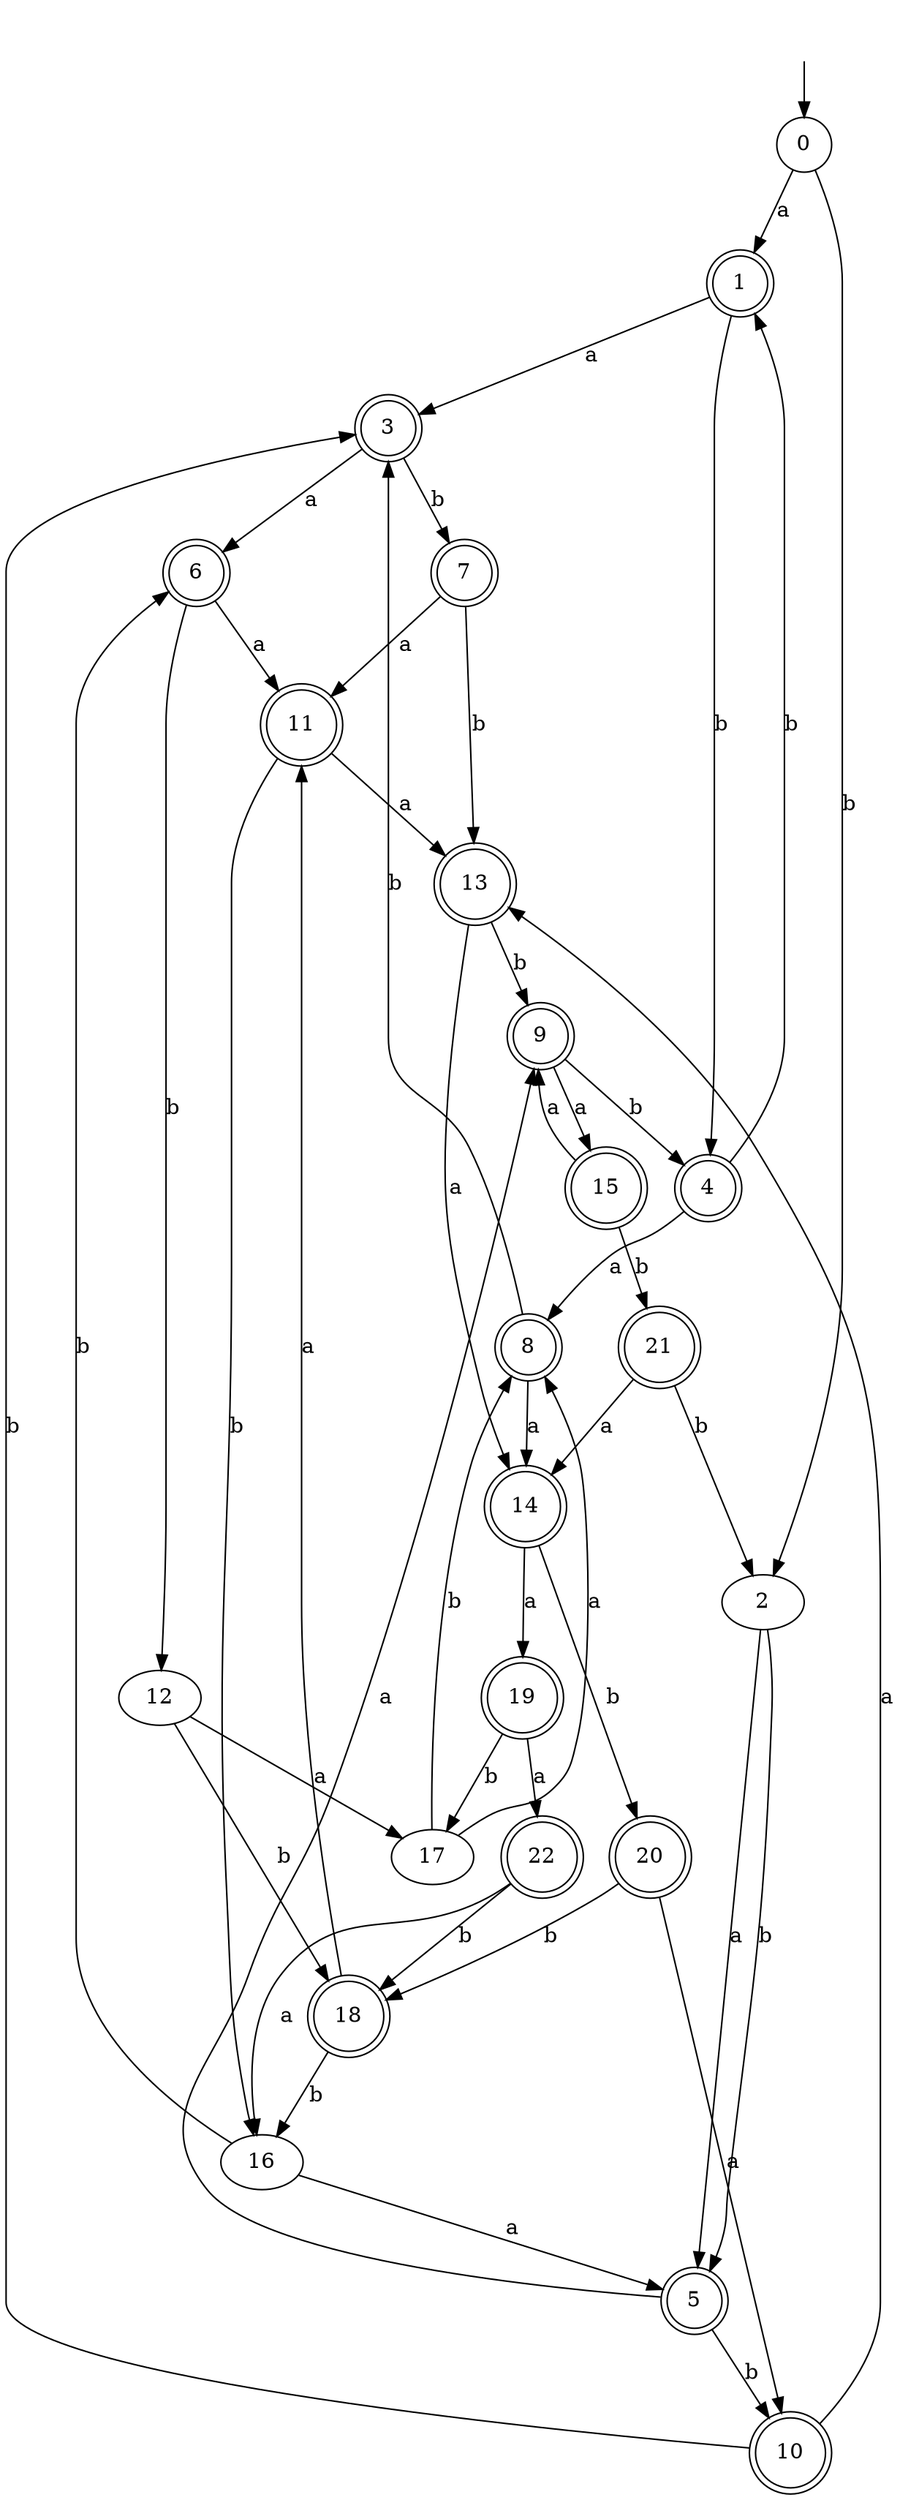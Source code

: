 digraph RandomDFA {
  __start0 [label="", shape=none];
  __start0 -> 0 [label=""];
  0 [shape=circle]
  0 -> 1 [label="a"]
  0 -> 2 [label="b"]
  1 [shape=doublecircle]
  1 -> 3 [label="a"]
  1 -> 4 [label="b"]
  2
  2 -> 5 [label="a"]
  2 -> 5 [label="b"]
  3 [shape=doublecircle]
  3 -> 6 [label="a"]
  3 -> 7 [label="b"]
  4 [shape=doublecircle]
  4 -> 8 [label="a"]
  4 -> 1 [label="b"]
  5 [shape=doublecircle]
  5 -> 9 [label="a"]
  5 -> 10 [label="b"]
  6 [shape=doublecircle]
  6 -> 11 [label="a"]
  6 -> 12 [label="b"]
  7 [shape=doublecircle]
  7 -> 11 [label="a"]
  7 -> 13 [label="b"]
  8 [shape=doublecircle]
  8 -> 14 [label="a"]
  8 -> 3 [label="b"]
  9 [shape=doublecircle]
  9 -> 15 [label="a"]
  9 -> 4 [label="b"]
  10 [shape=doublecircle]
  10 -> 13 [label="a"]
  10 -> 3 [label="b"]
  11 [shape=doublecircle]
  11 -> 13 [label="a"]
  11 -> 16 [label="b"]
  12
  12 -> 17 [label="a"]
  12 -> 18 [label="b"]
  13 [shape=doublecircle]
  13 -> 14 [label="a"]
  13 -> 9 [label="b"]
  14 [shape=doublecircle]
  14 -> 19 [label="a"]
  14 -> 20 [label="b"]
  15 [shape=doublecircle]
  15 -> 9 [label="a"]
  15 -> 21 [label="b"]
  16
  16 -> 5 [label="a"]
  16 -> 6 [label="b"]
  17
  17 -> 8 [label="a"]
  17 -> 8 [label="b"]
  18 [shape=doublecircle]
  18 -> 11 [label="a"]
  18 -> 16 [label="b"]
  19 [shape=doublecircle]
  19 -> 22 [label="a"]
  19 -> 17 [label="b"]
  20 [shape=doublecircle]
  20 -> 10 [label="a"]
  20 -> 18 [label="b"]
  21 [shape=doublecircle]
  21 -> 14 [label="a"]
  21 -> 2 [label="b"]
  22 [shape=doublecircle]
  22 -> 16 [label="a"]
  22 -> 18 [label="b"]
}
